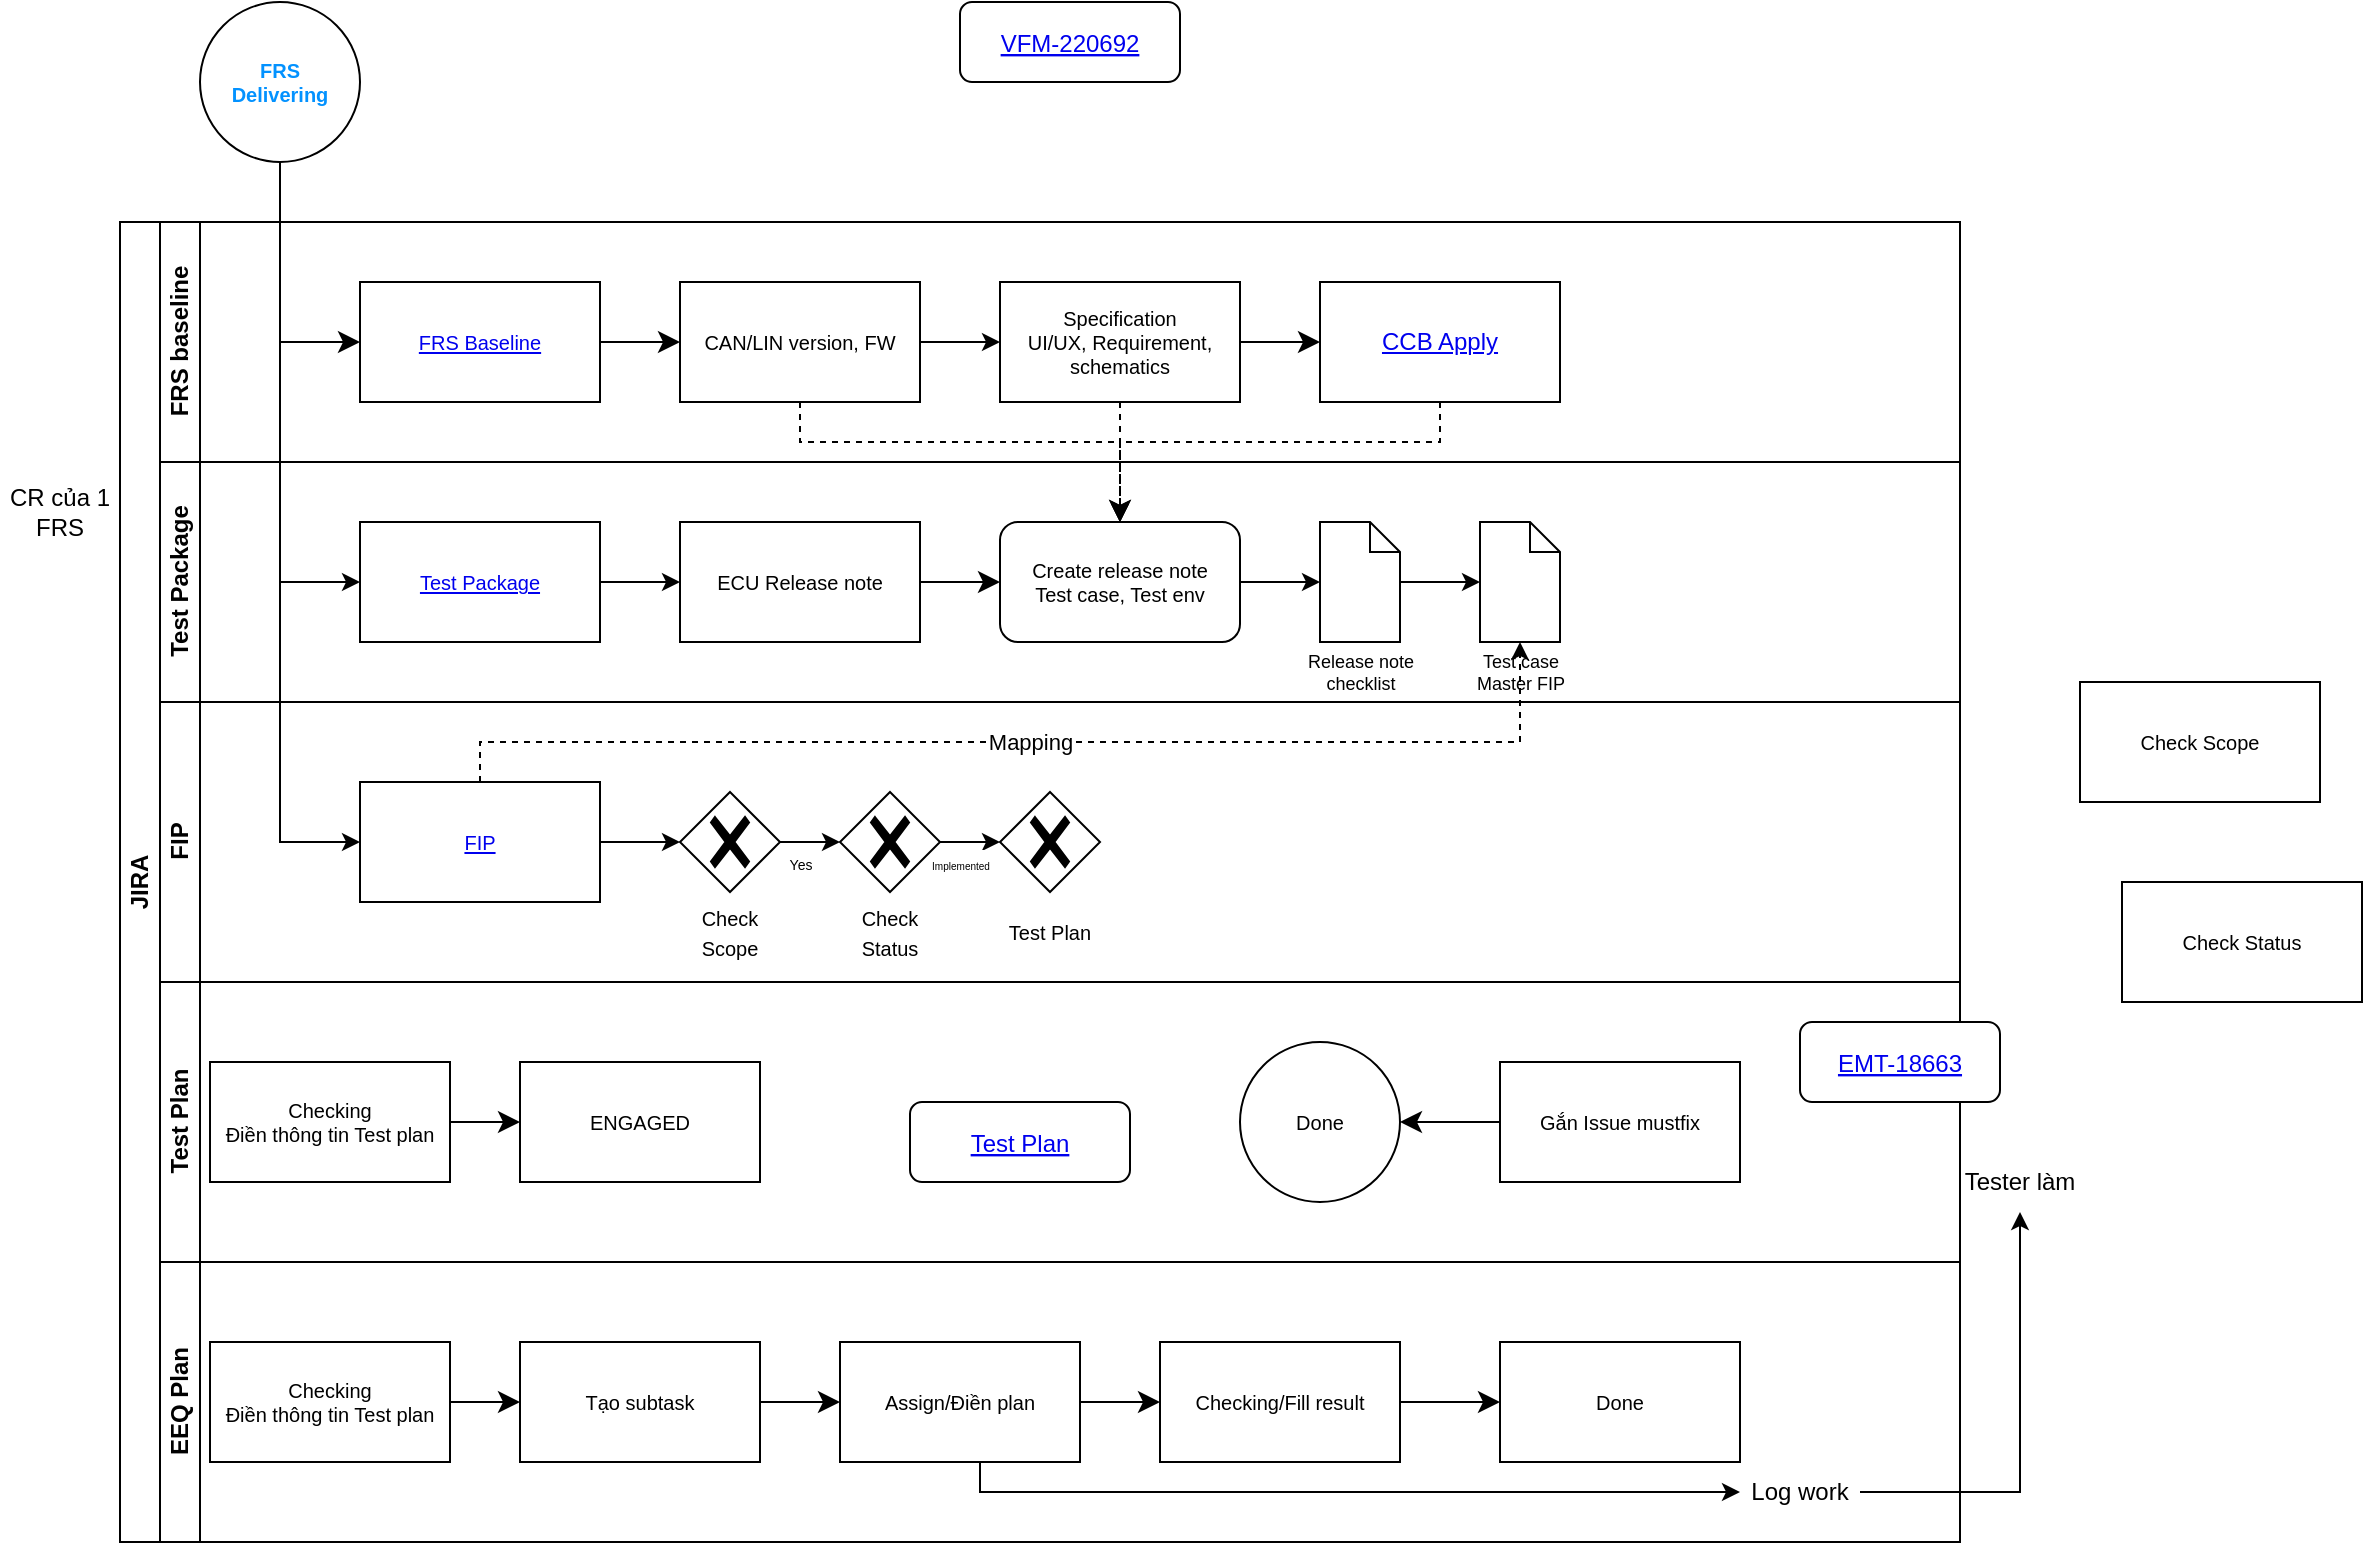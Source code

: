 <mxfile version="24.6.1" type="github">
  <diagram id="prtHgNgQTEPvFCAcTncT" name="Page-1">
    <mxGraphModel dx="1434" dy="780" grid="1" gridSize="10" guides="1" tooltips="1" connect="1" arrows="1" fold="1" page="1" pageScale="1" pageWidth="827" pageHeight="1169" math="0" shadow="0">
      <root>
        <mxCell id="0" />
        <mxCell id="1" parent="0" />
        <UserObject label="JIRA" link="https://vingroupjsc.sharepoint.com/:x:/r/sites/VF-EEQualityCentre/_layouts/15/Doc.aspx?sourcedoc=%7B268B624A-8D3B-4E9C-AA28-62E9198A5E5C%7D&amp;file=LHD_VN_VF3_Master%20Tracker.xlsx&amp;action=default&amp;mobileredirect=true" id="dNxyNK7c78bLwvsdeMH5-19">
          <mxCell style="swimlane;html=1;childLayout=stackLayout;resizeParent=1;resizeParentMax=0;horizontal=0;startSize=20;horizontalStack=0;whiteSpace=wrap;" parent="1" vertex="1">
            <mxGeometry x="120" y="120" width="920" height="660" as="geometry">
              <mxRectangle x="120" y="120" width="40" height="50" as="alternateBounds" />
            </mxGeometry>
          </mxCell>
        </UserObject>
        <mxCell id="dNxyNK7c78bLwvsdeMH5-20" value="FRS baseline" style="swimlane;html=1;startSize=20;horizontal=0;" parent="dNxyNK7c78bLwvsdeMH5-19" vertex="1">
          <mxGeometry x="20" width="900" height="120" as="geometry" />
        </mxCell>
        <mxCell id="qIckF98StNaj-yUu7WlP-11" value="" style="edgeStyle=none;curved=1;rounded=0;orthogonalLoop=1;jettySize=auto;html=1;fontSize=12;startSize=8;endSize=8;" parent="dNxyNK7c78bLwvsdeMH5-20" source="qIckF98StNaj-yUu7WlP-8" target="qIckF98StNaj-yUu7WlP-10" edge="1">
          <mxGeometry relative="1" as="geometry" />
        </mxCell>
        <UserObject label="&lt;span style=&quot;font-size: 10px;&quot;&gt;FRS Baseline&lt;/span&gt;" link="https://tms.vinfast.vn/browse/EEI-2372" id="qIckF98StNaj-yUu7WlP-8">
          <mxCell style="whiteSpace=wrap;html=1;fontSize=12;rounded=0;strokeColor=default;align=center;verticalAlign=middle;spacing=10;fontFamily=Helvetica;fontColor=#0000EE;fontStyle=4;fillColor=default;" parent="dNxyNK7c78bLwvsdeMH5-20" vertex="1">
            <mxGeometry x="100" y="30" width="120" height="60" as="geometry" />
          </mxCell>
        </UserObject>
        <mxCell id="qIckF98StNaj-yUu7WlP-13" value="" style="edgeStyle=none;curved=1;rounded=0;orthogonalLoop=1;jettySize=auto;html=1;fontSize=12;startSize=8;endSize=8;" parent="dNxyNK7c78bLwvsdeMH5-20" source="qIckF98StNaj-yUu7WlP-10" edge="1">
          <mxGeometry relative="1" as="geometry">
            <mxPoint x="340" y="60" as="targetPoint" />
          </mxGeometry>
        </mxCell>
        <mxCell id="7vbJa-Z3su7h4x0WSQ4t-16" style="edgeStyle=orthogonalEdgeStyle;rounded=0;orthogonalLoop=1;jettySize=auto;html=1;entryX=0;entryY=0.5;entryDx=0;entryDy=0;" edge="1" parent="dNxyNK7c78bLwvsdeMH5-20" source="qIckF98StNaj-yUu7WlP-10" target="qIckF98StNaj-yUu7WlP-14">
          <mxGeometry relative="1" as="geometry" />
        </mxCell>
        <mxCell id="qIckF98StNaj-yUu7WlP-10" value="&lt;span style=&quot;font-size: 10px;&quot;&gt;CAN/LIN version, FW&lt;/span&gt;" style="whiteSpace=wrap;html=1;fontSize=10;" parent="dNxyNK7c78bLwvsdeMH5-20" vertex="1">
          <mxGeometry x="260" y="30" width="120" height="60" as="geometry" />
        </mxCell>
        <mxCell id="7vbJa-Z3su7h4x0WSQ4t-48" style="edgeStyle=orthogonalEdgeStyle;rounded=0;orthogonalLoop=1;jettySize=auto;html=1;dashed=1;strokeColor=default;align=center;verticalAlign=middle;fontFamily=Helvetica;fontSize=12;fontColor=default;labelBackgroundColor=default;startSize=8;endArrow=classic;endSize=8;" edge="1" parent="dNxyNK7c78bLwvsdeMH5-20" source="qIckF98StNaj-yUu7WlP-14">
          <mxGeometry relative="1" as="geometry">
            <mxPoint x="480.0" y="150" as="targetPoint" />
          </mxGeometry>
        </mxCell>
        <mxCell id="qIckF98StNaj-yUu7WlP-14" value="Specification&lt;div&gt;UI/UX, Requirement, schematics&lt;/div&gt;" style="whiteSpace=wrap;html=1;fontSize=10;" parent="dNxyNK7c78bLwvsdeMH5-20" vertex="1">
          <mxGeometry x="420" y="30" width="120" height="60" as="geometry" />
        </mxCell>
        <UserObject label="CCB Apply" link="https://tms.vinfast.vn/browse/CCB-1562" id="qIckF98StNaj-yUu7WlP-18">
          <mxCell style="whiteSpace=wrap;html=1;fontSize=12;rounded=0;strokeColor=default;align=center;verticalAlign=middle;spacing=10;fontFamily=Helvetica;fontColor=#0000EE;fontStyle=4;fillColor=default;" parent="dNxyNK7c78bLwvsdeMH5-20" vertex="1">
            <mxGeometry x="580" y="30" width="120" height="60" as="geometry" />
          </mxCell>
        </UserObject>
        <mxCell id="qIckF98StNaj-yUu7WlP-19" value="" style="edgeStyle=none;curved=1;rounded=0;orthogonalLoop=1;jettySize=auto;html=1;fontSize=12;startSize=8;endSize=8;" parent="dNxyNK7c78bLwvsdeMH5-20" source="qIckF98StNaj-yUu7WlP-14" target="qIckF98StNaj-yUu7WlP-18" edge="1">
          <mxGeometry relative="1" as="geometry" />
        </mxCell>
        <mxCell id="dNxyNK7c78bLwvsdeMH5-21" value="Test Package" style="swimlane;html=1;startSize=20;horizontal=0;" parent="dNxyNK7c78bLwvsdeMH5-19" vertex="1">
          <mxGeometry x="20" y="120" width="900" height="120" as="geometry" />
        </mxCell>
        <mxCell id="qIckF98StNaj-yUu7WlP-25" value="" style="edgeStyle=none;curved=1;rounded=0;orthogonalLoop=1;jettySize=auto;html=1;fontSize=12;startSize=8;endSize=8;" parent="dNxyNK7c78bLwvsdeMH5-21" source="qIckF98StNaj-yUu7WlP-22" target="qIckF98StNaj-yUu7WlP-24" edge="1">
          <mxGeometry relative="1" as="geometry" />
        </mxCell>
        <mxCell id="qIckF98StNaj-yUu7WlP-22" value="&lt;span style=&quot;font-size: 10px;&quot;&gt;ECU&amp;nbsp;&lt;/span&gt;Release note" style="whiteSpace=wrap;html=1;fontSize=10;" parent="dNxyNK7c78bLwvsdeMH5-21" vertex="1">
          <mxGeometry x="260" y="30" width="120" height="60" as="geometry" />
        </mxCell>
        <mxCell id="qIckF98StNaj-yUu7WlP-24" value="Create release note&lt;div&gt;Test case, Test env&lt;/div&gt;" style="whiteSpace=wrap;html=1;fontSize=10;rounded=1;" parent="dNxyNK7c78bLwvsdeMH5-21" vertex="1">
          <mxGeometry x="420" y="30" width="120" height="60" as="geometry" />
        </mxCell>
        <mxCell id="7vbJa-Z3su7h4x0WSQ4t-41" style="edgeStyle=orthogonalEdgeStyle;rounded=0;orthogonalLoop=1;jettySize=auto;html=1;entryX=0;entryY=0.5;entryDx=0;entryDy=0;" edge="1" parent="dNxyNK7c78bLwvsdeMH5-21" source="7vbJa-Z3su7h4x0WSQ4t-17" target="qIckF98StNaj-yUu7WlP-22">
          <mxGeometry relative="1" as="geometry" />
        </mxCell>
        <UserObject label="&lt;span style=&quot;font-size: 10px;&quot;&gt;Test Package&lt;/span&gt;" link="https://tms.vinfast.vn/browse/EEI-2372" id="7vbJa-Z3su7h4x0WSQ4t-17">
          <mxCell style="whiteSpace=wrap;html=1;fontSize=12;rounded=0;strokeColor=default;align=center;verticalAlign=middle;spacing=10;fontFamily=Helvetica;fontColor=#0000EE;fontStyle=4;fillColor=default;" vertex="1" parent="dNxyNK7c78bLwvsdeMH5-21">
            <mxGeometry x="100" y="30" width="120" height="60" as="geometry" />
          </mxCell>
        </UserObject>
        <UserObject label="" link="https://vingroupjsc.sharepoint.com/:x:/r/sites/VF-EEQualityCentre/_layouts/15/Doc.aspx?sourcedoc=%7B7188D6CC-D743-4151-A7EC-9FD6CC27E06A%7D&amp;file=VF3_Release%20Note.xlsx&amp;action=default&amp;mobileredirect=true&amp;wdsle=0" id="7vbJa-Z3su7h4x0WSQ4t-30">
          <mxCell style="shape=mxgraph.bpmn.data;labelPosition=center;verticalLabelPosition=bottom;align=center;verticalAlign=top;size=15;html=1;" vertex="1" parent="dNxyNK7c78bLwvsdeMH5-21">
            <mxGeometry x="580" y="30" width="40" height="60" as="geometry" />
          </mxCell>
        </UserObject>
        <mxCell id="7vbJa-Z3su7h4x0WSQ4t-31" style="edgeStyle=orthogonalEdgeStyle;rounded=0;orthogonalLoop=1;jettySize=auto;html=1;entryX=0;entryY=0.5;entryDx=0;entryDy=0;entryPerimeter=0;" edge="1" parent="dNxyNK7c78bLwvsdeMH5-21" source="qIckF98StNaj-yUu7WlP-24" target="7vbJa-Z3su7h4x0WSQ4t-30">
          <mxGeometry relative="1" as="geometry" />
        </mxCell>
        <mxCell id="7vbJa-Z3su7h4x0WSQ4t-32" value="Release note&lt;div&gt;checklist&lt;/div&gt;" style="text;html=1;align=center;verticalAlign=middle;whiteSpace=wrap;rounded=0;fontSize=9;" vertex="1" parent="dNxyNK7c78bLwvsdeMH5-21">
          <mxGeometry x="567.5" y="90" width="65" height="30" as="geometry" />
        </mxCell>
        <UserObject label="" link="https://vingroupjsc.sharepoint.com/:x:/r/sites/VF-EEQualityCentre/_layouts/15/Doc.aspx?sourcedoc=%7B268B624A-8D3B-4E9C-AA28-62E9198A5E5C%7D&amp;file=LHD_VN_VF3_Master%20Tracker.xlsx&amp;action=default&amp;mobileredirect=true" id="7vbJa-Z3su7h4x0WSQ4t-36">
          <mxCell style="shape=mxgraph.bpmn.data;labelPosition=center;verticalLabelPosition=bottom;align=center;verticalAlign=top;size=15;html=1;" vertex="1" parent="dNxyNK7c78bLwvsdeMH5-21">
            <mxGeometry x="660" y="30" width="40" height="60" as="geometry" />
          </mxCell>
        </UserObject>
        <mxCell id="7vbJa-Z3su7h4x0WSQ4t-37" value="Test case&lt;div&gt;Master FIP&lt;/div&gt;" style="text;html=1;align=center;verticalAlign=middle;whiteSpace=wrap;rounded=0;fontSize=9;" vertex="1" parent="dNxyNK7c78bLwvsdeMH5-21">
          <mxGeometry x="647.5" y="90" width="65" height="30" as="geometry" />
        </mxCell>
        <mxCell id="7vbJa-Z3su7h4x0WSQ4t-38" style="edgeStyle=orthogonalEdgeStyle;rounded=0;orthogonalLoop=1;jettySize=auto;html=1;entryX=0;entryY=0.5;entryDx=0;entryDy=0;entryPerimeter=0;" edge="1" parent="dNxyNK7c78bLwvsdeMH5-21" source="7vbJa-Z3su7h4x0WSQ4t-30" target="7vbJa-Z3su7h4x0WSQ4t-36">
          <mxGeometry relative="1" as="geometry" />
        </mxCell>
        <mxCell id="7vbJa-Z3su7h4x0WSQ4t-18" value="FIP" style="swimlane;html=1;startSize=20;horizontal=0;" vertex="1" parent="dNxyNK7c78bLwvsdeMH5-19">
          <mxGeometry x="20" y="240" width="900" height="140" as="geometry" />
        </mxCell>
        <mxCell id="7vbJa-Z3su7h4x0WSQ4t-19" value="" style="edgeStyle=none;curved=1;rounded=0;orthogonalLoop=1;jettySize=auto;html=1;fontSize=12;startSize=8;endSize=8;" edge="1" parent="7vbJa-Z3su7h4x0WSQ4t-18" source="7vbJa-Z3su7h4x0WSQ4t-20">
          <mxGeometry relative="1" as="geometry">
            <mxPoint x="180" y="70" as="targetPoint" />
          </mxGeometry>
        </mxCell>
        <mxCell id="7vbJa-Z3su7h4x0WSQ4t-21" value="" style="edgeStyle=none;curved=1;rounded=0;orthogonalLoop=1;jettySize=auto;html=1;fontSize=12;startSize=8;endSize=8;" edge="1" parent="7vbJa-Z3su7h4x0WSQ4t-18" source="7vbJa-Z3su7h4x0WSQ4t-22">
          <mxGeometry relative="1" as="geometry">
            <mxPoint x="340.0" y="70" as="targetPoint" />
          </mxGeometry>
        </mxCell>
        <mxCell id="7vbJa-Z3su7h4x0WSQ4t-23" value="" style="edgeStyle=none;curved=1;rounded=0;orthogonalLoop=1;jettySize=auto;html=1;fontSize=12;startSize=8;endSize=8;" edge="1" parent="7vbJa-Z3su7h4x0WSQ4t-18" source="7vbJa-Z3su7h4x0WSQ4t-25">
          <mxGeometry relative="1" as="geometry">
            <mxPoint x="500.0" y="70" as="targetPoint" />
          </mxGeometry>
        </mxCell>
        <mxCell id="7vbJa-Z3su7h4x0WSQ4t-26" value="" style="edgeStyle=none;curved=1;rounded=0;orthogonalLoop=1;jettySize=auto;html=1;fontSize=12;startSize=8;endSize=8;" edge="1" parent="7vbJa-Z3su7h4x0WSQ4t-18" source="7vbJa-Z3su7h4x0WSQ4t-27">
          <mxGeometry relative="1" as="geometry">
            <mxPoint x="670.0" y="70" as="targetPoint" />
          </mxGeometry>
        </mxCell>
        <UserObject label="&lt;span style=&quot;font-size: 10px;&quot;&gt;FIP&lt;/span&gt;" link="https://tms.vinfast.vn/browse/EEI-2372" id="7vbJa-Z3su7h4x0WSQ4t-39">
          <mxCell style="whiteSpace=wrap;html=1;fontSize=12;rounded=0;strokeColor=default;align=center;verticalAlign=middle;spacing=10;fontFamily=Helvetica;fontColor=#0000EE;fontStyle=4;fillColor=default;" vertex="1" parent="7vbJa-Z3su7h4x0WSQ4t-18">
            <mxGeometry x="100" y="40" width="120" height="60" as="geometry" />
          </mxCell>
        </UserObject>
        <mxCell id="7vbJa-Z3su7h4x0WSQ4t-115" value="&lt;font style=&quot;font-size: 7px;&quot;&gt;Yes&lt;/font&gt;" style="edgeStyle=orthogonalEdgeStyle;rounded=0;orthogonalLoop=1;jettySize=auto;html=1;" edge="1" parent="7vbJa-Z3su7h4x0WSQ4t-18" source="7vbJa-Z3su7h4x0WSQ4t-111">
          <mxGeometry x="-0.344" y="-10" relative="1" as="geometry">
            <mxPoint x="340.0" y="70" as="targetPoint" />
            <mxPoint as="offset" />
          </mxGeometry>
        </mxCell>
        <mxCell id="7vbJa-Z3su7h4x0WSQ4t-111" value="" style="points=[[0.25,0.25,0],[0.5,0,0],[0.75,0.25,0],[1,0.5,0],[0.75,0.75,0],[0.5,1,0],[0.25,0.75,0],[0,0.5,0]];shape=mxgraph.bpmn.gateway2;html=1;verticalLabelPosition=bottom;labelBackgroundColor=#ffffff;verticalAlign=top;align=center;perimeter=rhombusPerimeter;outlineConnect=0;outline=none;symbol=none;gwType=exclusive;" vertex="1" parent="7vbJa-Z3su7h4x0WSQ4t-18">
          <mxGeometry x="260" y="45" width="50" height="50" as="geometry" />
        </mxCell>
        <mxCell id="7vbJa-Z3su7h4x0WSQ4t-112" value="&lt;span style=&quot;font-size: 10px;&quot;&gt;Check Scope&lt;/span&gt;" style="text;html=1;align=center;verticalAlign=middle;whiteSpace=wrap;rounded=0;" vertex="1" parent="7vbJa-Z3su7h4x0WSQ4t-18">
          <mxGeometry x="255" y="100" width="60" height="30" as="geometry" />
        </mxCell>
        <mxCell id="7vbJa-Z3su7h4x0WSQ4t-113" style="edgeStyle=orthogonalEdgeStyle;rounded=0;orthogonalLoop=1;jettySize=auto;html=1;entryX=0;entryY=0.5;entryDx=0;entryDy=0;entryPerimeter=0;" edge="1" parent="7vbJa-Z3su7h4x0WSQ4t-18" source="7vbJa-Z3su7h4x0WSQ4t-39" target="7vbJa-Z3su7h4x0WSQ4t-111">
          <mxGeometry relative="1" as="geometry" />
        </mxCell>
        <mxCell id="7vbJa-Z3su7h4x0WSQ4t-127" value="&lt;font style=&quot;font-size: 5px;&quot;&gt;Implemented&lt;/font&gt;" style="edgeStyle=orthogonalEdgeStyle;rounded=0;orthogonalLoop=1;jettySize=auto;html=1;" edge="1" parent="7vbJa-Z3su7h4x0WSQ4t-18" source="7vbJa-Z3su7h4x0WSQ4t-119" target="7vbJa-Z3su7h4x0WSQ4t-126">
          <mxGeometry x="0.2" y="-10" relative="1" as="geometry">
            <mxPoint as="offset" />
          </mxGeometry>
        </mxCell>
        <mxCell id="7vbJa-Z3su7h4x0WSQ4t-119" value="" style="points=[[0.25,0.25,0],[0.5,0,0],[0.75,0.25,0],[1,0.5,0],[0.75,0.75,0],[0.5,1,0],[0.25,0.75,0],[0,0.5,0]];shape=mxgraph.bpmn.gateway2;html=1;verticalLabelPosition=bottom;labelBackgroundColor=#ffffff;verticalAlign=top;align=center;perimeter=rhombusPerimeter;outlineConnect=0;outline=none;symbol=none;gwType=exclusive;" vertex="1" parent="7vbJa-Z3su7h4x0WSQ4t-18">
          <mxGeometry x="340" y="45" width="50" height="50" as="geometry" />
        </mxCell>
        <mxCell id="7vbJa-Z3su7h4x0WSQ4t-120" value="&lt;span style=&quot;font-size: 10px;&quot;&gt;Check Status&lt;/span&gt;" style="text;html=1;align=center;verticalAlign=middle;whiteSpace=wrap;rounded=0;" vertex="1" parent="7vbJa-Z3su7h4x0WSQ4t-18">
          <mxGeometry x="335" y="100" width="60" height="30" as="geometry" />
        </mxCell>
        <mxCell id="7vbJa-Z3su7h4x0WSQ4t-126" value="" style="points=[[0.25,0.25,0],[0.5,0,0],[0.75,0.25,0],[1,0.5,0],[0.75,0.75,0],[0.5,1,0],[0.25,0.75,0],[0,0.5,0]];shape=mxgraph.bpmn.gateway2;html=1;verticalLabelPosition=bottom;labelBackgroundColor=#ffffff;verticalAlign=top;align=center;perimeter=rhombusPerimeter;outlineConnect=0;outline=none;symbol=none;gwType=exclusive;" vertex="1" parent="7vbJa-Z3su7h4x0WSQ4t-18">
          <mxGeometry x="420" y="45" width="50" height="50" as="geometry" />
        </mxCell>
        <mxCell id="7vbJa-Z3su7h4x0WSQ4t-128" value="&lt;span style=&quot;font-size: 10px;&quot;&gt;Test Plan&lt;/span&gt;" style="text;html=1;align=center;verticalAlign=middle;whiteSpace=wrap;rounded=0;" vertex="1" parent="7vbJa-Z3su7h4x0WSQ4t-18">
          <mxGeometry x="415" y="100" width="60" height="30" as="geometry" />
        </mxCell>
        <mxCell id="dNxyNK7c78bLwvsdeMH5-22" value="Test Plan" style="swimlane;html=1;startSize=20;horizontal=0;" parent="dNxyNK7c78bLwvsdeMH5-19" vertex="1">
          <mxGeometry x="20" y="380" width="900" height="140" as="geometry" />
        </mxCell>
        <mxCell id="qIckF98StNaj-yUu7WlP-32" value="" style="edgeStyle=none;curved=1;rounded=0;orthogonalLoop=1;jettySize=auto;html=1;fontSize=12;startSize=8;endSize=8;" parent="dNxyNK7c78bLwvsdeMH5-22" source="qIckF98StNaj-yUu7WlP-26" target="qIckF98StNaj-yUu7WlP-31" edge="1">
          <mxGeometry relative="1" as="geometry" />
        </mxCell>
        <mxCell id="qIckF98StNaj-yUu7WlP-26" value="&lt;div&gt;Checking&lt;/div&gt;Điền thông tin Test plan" style="whiteSpace=wrap;html=1;fontSize=10;" parent="dNxyNK7c78bLwvsdeMH5-22" vertex="1">
          <mxGeometry x="25" y="40" width="120" height="60" as="geometry" />
        </mxCell>
        <mxCell id="qIckF98StNaj-yUu7WlP-31" value="ENGAGED" style="whiteSpace=wrap;html=1;fontSize=10;" parent="dNxyNK7c78bLwvsdeMH5-22" vertex="1">
          <mxGeometry x="180" y="40" width="120" height="60" as="geometry" />
        </mxCell>
        <mxCell id="qIckF98StNaj-yUu7WlP-44" value="Gắn Issue mustfix" style="whiteSpace=wrap;html=1;fontSize=10;" parent="dNxyNK7c78bLwvsdeMH5-22" vertex="1">
          <mxGeometry x="670" y="40" width="120" height="60" as="geometry" />
        </mxCell>
        <mxCell id="qIckF98StNaj-yUu7WlP-46" value="Done" style="ellipse;whiteSpace=wrap;html=1;fontSize=10;" parent="dNxyNK7c78bLwvsdeMH5-22" vertex="1">
          <mxGeometry x="540" y="30" width="80" height="80" as="geometry" />
        </mxCell>
        <mxCell id="qIckF98StNaj-yUu7WlP-47" value="" style="edgeStyle=none;curved=1;rounded=0;orthogonalLoop=1;jettySize=auto;html=1;fontSize=12;startSize=8;endSize=8;" parent="dNxyNK7c78bLwvsdeMH5-22" source="qIckF98StNaj-yUu7WlP-44" target="qIckF98StNaj-yUu7WlP-46" edge="1">
          <mxGeometry relative="1" as="geometry" />
        </mxCell>
        <UserObject label="Test Plan" link="https://tms.vinfast.vn/browse/VFM-221913" id="ztss_zcHzE37luHq0jF5-5">
          <mxCell style="fontColor=#0000EE;fontStyle=4;rounded=1;overflow=hidden;spacing=10;" parent="dNxyNK7c78bLwvsdeMH5-22" vertex="1">
            <mxGeometry x="375" y="60" width="110" height="40" as="geometry" />
          </mxCell>
        </UserObject>
        <mxCell id="qIckF98StNaj-yUu7WlP-33" value="EEQ Plan" style="swimlane;html=1;startSize=20;horizontal=0;" parent="dNxyNK7c78bLwvsdeMH5-19" vertex="1">
          <mxGeometry x="20" y="520" width="900" height="140" as="geometry" />
        </mxCell>
        <mxCell id="qIckF98StNaj-yUu7WlP-34" value="" style="edgeStyle=none;curved=1;rounded=0;orthogonalLoop=1;jettySize=auto;html=1;fontSize=12;startSize=8;endSize=8;" parent="qIckF98StNaj-yUu7WlP-33" source="qIckF98StNaj-yUu7WlP-35" target="qIckF98StNaj-yUu7WlP-36" edge="1">
          <mxGeometry relative="1" as="geometry" />
        </mxCell>
        <mxCell id="qIckF98StNaj-yUu7WlP-35" value="&lt;div&gt;Checking&lt;/div&gt;Điền thông tin Test plan" style="whiteSpace=wrap;html=1;fontSize=10;" parent="qIckF98StNaj-yUu7WlP-33" vertex="1">
          <mxGeometry x="25" y="40" width="120" height="60" as="geometry" />
        </mxCell>
        <mxCell id="qIckF98StNaj-yUu7WlP-39" value="" style="edgeStyle=none;curved=1;rounded=0;orthogonalLoop=1;jettySize=auto;html=1;fontSize=12;startSize=8;endSize=8;" parent="qIckF98StNaj-yUu7WlP-33" source="qIckF98StNaj-yUu7WlP-36" target="qIckF98StNaj-yUu7WlP-38" edge="1">
          <mxGeometry relative="1" as="geometry" />
        </mxCell>
        <mxCell id="qIckF98StNaj-yUu7WlP-36" value="Tạo subtask" style="whiteSpace=wrap;html=1;fontSize=10;" parent="qIckF98StNaj-yUu7WlP-33" vertex="1">
          <mxGeometry x="180" y="40" width="120" height="60" as="geometry" />
        </mxCell>
        <mxCell id="qIckF98StNaj-yUu7WlP-41" value="" style="edgeStyle=none;curved=1;rounded=0;orthogonalLoop=1;jettySize=auto;html=1;fontSize=12;startSize=8;endSize=8;" parent="qIckF98StNaj-yUu7WlP-33" source="qIckF98StNaj-yUu7WlP-38" target="qIckF98StNaj-yUu7WlP-40" edge="1">
          <mxGeometry relative="1" as="geometry" />
        </mxCell>
        <mxCell id="7vbJa-Z3su7h4x0WSQ4t-5" style="edgeStyle=orthogonalEdgeStyle;rounded=0;orthogonalLoop=1;jettySize=auto;html=1;" edge="1" parent="qIckF98StNaj-yUu7WlP-33" source="qIckF98StNaj-yUu7WlP-38" target="7vbJa-Z3su7h4x0WSQ4t-2">
          <mxGeometry relative="1" as="geometry">
            <Array as="points">
              <mxPoint x="410" y="115" />
            </Array>
          </mxGeometry>
        </mxCell>
        <mxCell id="qIckF98StNaj-yUu7WlP-38" value="Assign/Điền plan" style="whiteSpace=wrap;html=1;fontSize=10;" parent="qIckF98StNaj-yUu7WlP-33" vertex="1">
          <mxGeometry x="340" y="40" width="120" height="60" as="geometry" />
        </mxCell>
        <mxCell id="qIckF98StNaj-yUu7WlP-43" value="" style="edgeStyle=none;curved=1;rounded=0;orthogonalLoop=1;jettySize=auto;html=1;fontSize=12;startSize=8;endSize=8;" parent="qIckF98StNaj-yUu7WlP-33" source="qIckF98StNaj-yUu7WlP-40" target="qIckF98StNaj-yUu7WlP-42" edge="1">
          <mxGeometry relative="1" as="geometry" />
        </mxCell>
        <mxCell id="qIckF98StNaj-yUu7WlP-40" value="Checking/Fill result" style="whiteSpace=wrap;html=1;fontSize=10;" parent="qIckF98StNaj-yUu7WlP-33" vertex="1">
          <mxGeometry x="500" y="40" width="120" height="60" as="geometry" />
        </mxCell>
        <mxCell id="qIckF98StNaj-yUu7WlP-42" value="Done" style="whiteSpace=wrap;html=1;fontSize=10;" parent="qIckF98StNaj-yUu7WlP-33" vertex="1">
          <mxGeometry x="670" y="40" width="120" height="60" as="geometry" />
        </mxCell>
        <mxCell id="7vbJa-Z3su7h4x0WSQ4t-2" value="Log work" style="text;html=1;align=center;verticalAlign=middle;whiteSpace=wrap;rounded=0;" vertex="1" parent="qIckF98StNaj-yUu7WlP-33">
          <mxGeometry x="790" y="100" width="60" height="30" as="geometry" />
        </mxCell>
        <mxCell id="7vbJa-Z3su7h4x0WSQ4t-47" style="edgeStyle=orthogonalEdgeStyle;rounded=0;orthogonalLoop=1;jettySize=auto;html=1;entryX=0.5;entryY=0;entryDx=0;entryDy=0;dashed=1;" edge="1" parent="dNxyNK7c78bLwvsdeMH5-19" source="qIckF98StNaj-yUu7WlP-10" target="qIckF98StNaj-yUu7WlP-24">
          <mxGeometry relative="1" as="geometry">
            <Array as="points">
              <mxPoint x="340" y="110" />
              <mxPoint x="500" y="110" />
            </Array>
          </mxGeometry>
        </mxCell>
        <mxCell id="7vbJa-Z3su7h4x0WSQ4t-50" style="edgeStyle=orthogonalEdgeStyle;rounded=0;orthogonalLoop=1;jettySize=auto;html=1;entryX=0.5;entryY=0;entryDx=0;entryDy=0;dashed=1;strokeColor=default;align=center;verticalAlign=middle;fontFamily=Helvetica;fontSize=12;fontColor=default;labelBackgroundColor=default;startSize=8;endArrow=classic;endSize=8;" edge="1" parent="dNxyNK7c78bLwvsdeMH5-19" source="qIckF98StNaj-yUu7WlP-18" target="qIckF98StNaj-yUu7WlP-24">
          <mxGeometry relative="1" as="geometry">
            <Array as="points">
              <mxPoint x="660" y="110" />
              <mxPoint x="500" y="110" />
            </Array>
          </mxGeometry>
        </mxCell>
        <mxCell id="7vbJa-Z3su7h4x0WSQ4t-118" value="Mapping" style="edgeStyle=orthogonalEdgeStyle;rounded=0;orthogonalLoop=1;jettySize=auto;html=1;dashed=1;" edge="1" parent="dNxyNK7c78bLwvsdeMH5-19" source="7vbJa-Z3su7h4x0WSQ4t-39" target="7vbJa-Z3su7h4x0WSQ4t-36">
          <mxGeometry relative="1" as="geometry">
            <Array as="points">
              <mxPoint x="180" y="260" />
              <mxPoint x="700" y="260" />
            </Array>
          </mxGeometry>
        </mxCell>
        <mxCell id="qIckF98StNaj-yUu7WlP-9" value="" style="edgeStyle=orthogonalEdgeStyle;rounded=0;orthogonalLoop=1;jettySize=auto;html=1;fontSize=12;startSize=8;endSize=8;strokeColor=default;align=center;verticalAlign=middle;fontFamily=Helvetica;fontColor=default;labelBackgroundColor=default;endArrow=classic;exitX=0.5;exitY=1;exitDx=0;exitDy=0;" parent="1" target="qIckF98StNaj-yUu7WlP-8" edge="1" source="qIckF98StNaj-yUu7WlP-48">
          <mxGeometry relative="1" as="geometry">
            <mxPoint x="225" y="90" as="sourcePoint" />
            <Array as="points">
              <mxPoint x="200" y="180" />
            </Array>
          </mxGeometry>
        </mxCell>
        <mxCell id="7vbJa-Z3su7h4x0WSQ4t-13" style="edgeStyle=orthogonalEdgeStyle;rounded=0;orthogonalLoop=1;jettySize=auto;html=1;entryX=0;entryY=0.5;entryDx=0;entryDy=0;" edge="1" parent="1" source="qIckF98StNaj-yUu7WlP-48" target="7vbJa-Z3su7h4x0WSQ4t-17">
          <mxGeometry relative="1" as="geometry">
            <mxPoint x="225" y="270" as="targetPoint" />
            <Array as="points">
              <mxPoint x="200" y="300" />
            </Array>
          </mxGeometry>
        </mxCell>
        <mxCell id="7vbJa-Z3su7h4x0WSQ4t-40" style="edgeStyle=orthogonalEdgeStyle;rounded=0;orthogonalLoop=1;jettySize=auto;html=1;entryX=0;entryY=0.5;entryDx=0;entryDy=0;" edge="1" parent="1" source="qIckF98StNaj-yUu7WlP-48" target="7vbJa-Z3su7h4x0WSQ4t-39">
          <mxGeometry relative="1" as="geometry" />
        </mxCell>
        <UserObject label="FRS&lt;br&gt;Delivering" link="https://tms.vinfast.vn/browse/VFM-201341" id="qIckF98StNaj-yUu7WlP-48">
          <mxCell style="ellipse;whiteSpace=wrap;html=1;fontSize=10;fontStyle=1;labelBackgroundColor=none;labelBorderColor=none;fontColor=#0392FF;" parent="1" vertex="1">
            <mxGeometry x="160" y="10" width="80" height="80" as="geometry" />
          </mxCell>
        </UserObject>
        <mxCell id="7vbJa-Z3su7h4x0WSQ4t-1" value="CR của 1 FRS" style="text;html=1;align=center;verticalAlign=middle;whiteSpace=wrap;rounded=0;" vertex="1" parent="1">
          <mxGeometry x="60" y="250" width="60" height="30" as="geometry" />
        </mxCell>
        <UserObject label="EMT-18663" link="https://tms.vinfast.vn/browse/EMT-18663" id="ztss_zcHzE37luHq0jF5-4">
          <mxCell style="fontColor=#0000EE;fontStyle=4;rounded=1;overflow=hidden;spacing=10;" parent="1" vertex="1">
            <mxGeometry x="960" y="520" width="100" height="40" as="geometry" />
          </mxCell>
        </UserObject>
        <mxCell id="7vbJa-Z3su7h4x0WSQ4t-3" value="Tester làm" style="text;html=1;align=center;verticalAlign=middle;whiteSpace=wrap;rounded=0;" vertex="1" parent="1">
          <mxGeometry x="1040" y="585" width="60" height="30" as="geometry" />
        </mxCell>
        <mxCell id="7vbJa-Z3su7h4x0WSQ4t-4" style="edgeStyle=orthogonalEdgeStyle;rounded=0;orthogonalLoop=1;jettySize=auto;html=1;" edge="1" parent="1" source="7vbJa-Z3su7h4x0WSQ4t-2" target="7vbJa-Z3su7h4x0WSQ4t-3">
          <mxGeometry relative="1" as="geometry" />
        </mxCell>
        <UserObject label="VFM-220692" link="https://tms.vinfast.vn/browse/VFM-220692" id="ztss_zcHzE37luHq0jF5-3">
          <mxCell style="fontColor=#0000EE;fontStyle=4;rounded=1;overflow=hidden;spacing=10;" parent="1" vertex="1">
            <mxGeometry x="540" y="10" width="110" height="40" as="geometry" />
          </mxCell>
        </UserObject>
        <mxCell id="7vbJa-Z3su7h4x0WSQ4t-53" value="Check Scope" style="whiteSpace=wrap;html=1;fontSize=10;" vertex="1" parent="1">
          <mxGeometry x="1100" y="350" width="120" height="60" as="geometry" />
        </mxCell>
        <mxCell id="7vbJa-Z3su7h4x0WSQ4t-109" value="Check Status" style="whiteSpace=wrap;html=1;fontSize=10;" vertex="1" parent="1">
          <mxGeometry x="1121" y="450" width="120" height="60" as="geometry" />
        </mxCell>
      </root>
    </mxGraphModel>
  </diagram>
</mxfile>
